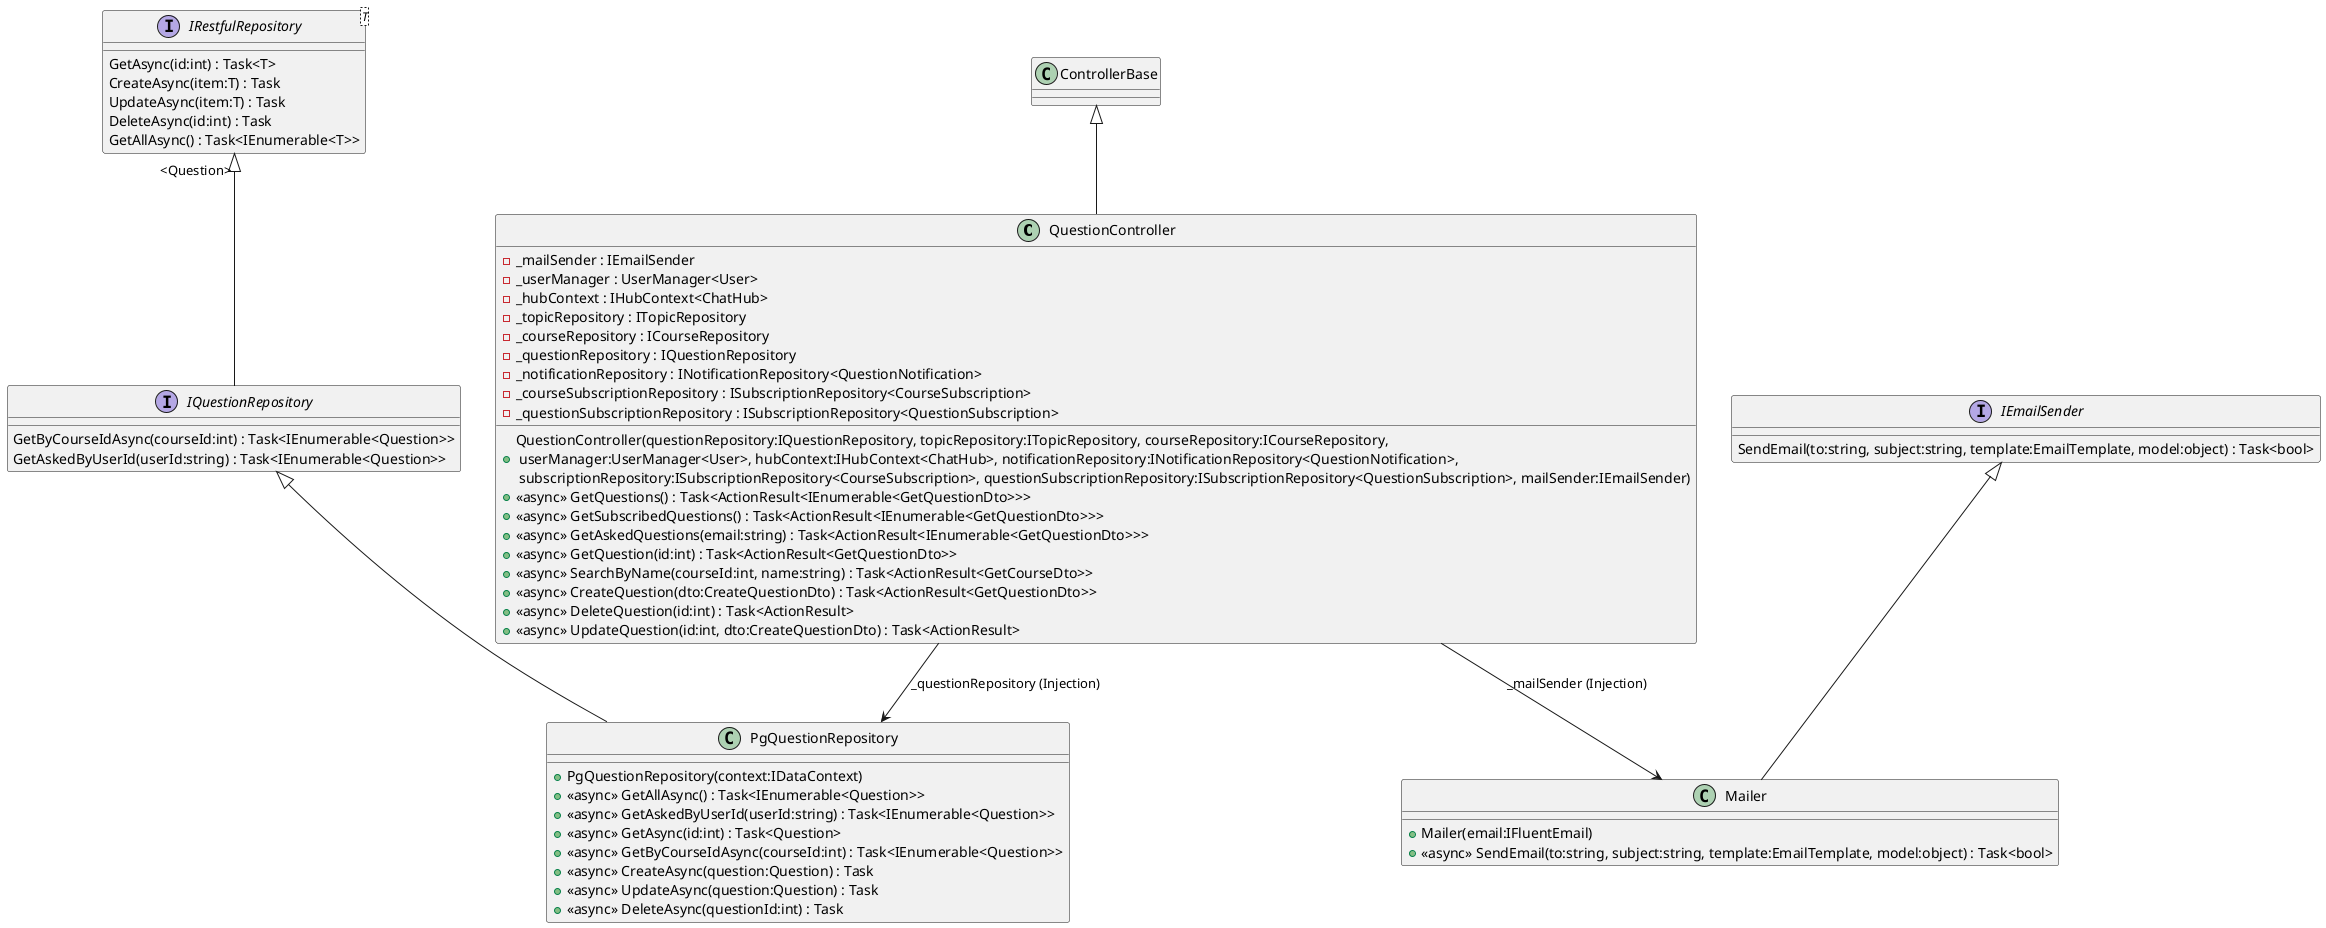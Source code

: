 @startuml
class QuestionController {
    + QuestionController(questionRepository:IQuestionRepository, topicRepository:ITopicRepository, courseRepository:ICourseRepository,\n userManager:UserManager<User>, hubContext:IHubContext<ChatHub>, notificationRepository:INotificationRepository<QuestionNotification>,\n subscriptionRepository:ISubscriptionRepository<CourseSubscription>, questionSubscriptionRepository:ISubscriptionRepository<QuestionSubscription>, mailSender:IEmailSender)
    - _mailSender : IEmailSender
    - _userManager : UserManager<User>
    - _hubContext : IHubContext<ChatHub>
    - _topicRepository : ITopicRepository
    - _courseRepository : ICourseRepository
    - _questionRepository : IQuestionRepository
    - _notificationRepository : INotificationRepository<QuestionNotification>
    - _courseSubscriptionRepository : ISubscriptionRepository<CourseSubscription>
    - _questionSubscriptionRepository : ISubscriptionRepository<QuestionSubscription>
    + <<async>> GetQuestions() : Task<ActionResult<IEnumerable<GetQuestionDto>>>
    + <<async>> GetSubscribedQuestions() : Task<ActionResult<IEnumerable<GetQuestionDto>>>
    + <<async>> GetAskedQuestions(email:string) : Task<ActionResult<IEnumerable<GetQuestionDto>>>
    + <<async>> GetQuestion(id:int) : Task<ActionResult<GetQuestionDto>>
    + <<async>> SearchByName(courseId:int, name:string) : Task<ActionResult<GetCourseDto>>
    + <<async>> CreateQuestion(dto:CreateQuestionDto) : Task<ActionResult<GetQuestionDto>>
    + <<async>> DeleteQuestion(id:int) : Task<ActionResult>
    + <<async>> UpdateQuestion(id:int, dto:CreateQuestionDto) : Task<ActionResult>
}
ControllerBase <|-- QuestionController
QuestionController --> PgQuestionRepository: _questionRepository (Injection)
QuestionController --> Mailer: _mailSender (Injection)


interface "IRestfulRepository"<T> {
    GetAsync(id:int) : Task<T>
    CreateAsync(item:T) : Task
    UpdateAsync(item:T) : Task
    DeleteAsync(id:int) : Task
    GetAllAsync() : Task<IEnumerable<T>>
}
interface IQuestionRepository {
    GetByCourseIdAsync(courseId:int) : Task<IEnumerable<Question>>
    GetAskedByUserId(userId:string) : Task<IEnumerable<Question>>
}
class PgQuestionRepository {
    + PgQuestionRepository(context:IDataContext)
    + <<async>> GetAllAsync() : Task<IEnumerable<Question>>
    + <<async>> GetAskedByUserId(userId:string) : Task<IEnumerable<Question>>
    + <<async>> GetAsync(id:int) : Task<Question>
    + <<async>> GetByCourseIdAsync(courseId:int) : Task<IEnumerable<Question>>
    + <<async>> CreateAsync(question:Question) : Task
    + <<async>> UpdateAsync(question:Question) : Task
    + <<async>> DeleteAsync(questionId:int) : Task
}
"IRestfulRepository" "<Question>" <|-- IQuestionRepository
IQuestionRepository <|-- PgQuestionRepository

interface IEmailSender {
    SendEmail(to:string, subject:string, template:EmailTemplate, model:object) : Task<bool>
}
class Mailer {
    + Mailer(email:IFluentEmail)
    + <<async>> SendEmail(to:string, subject:string, template:EmailTemplate, model:object) : Task<bool>
}
IEmailSender <|-- Mailer

@enduml